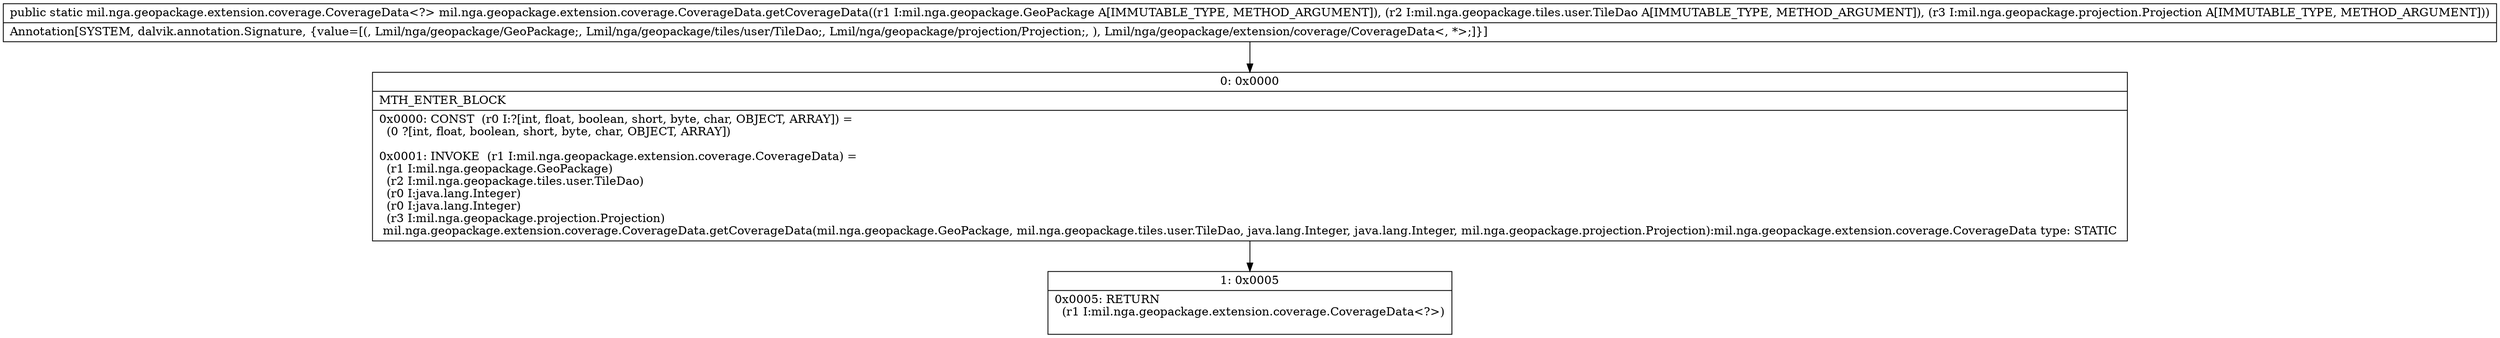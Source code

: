 digraph "CFG formil.nga.geopackage.extension.coverage.CoverageData.getCoverageData(Lmil\/nga\/geopackage\/GeoPackage;Lmil\/nga\/geopackage\/tiles\/user\/TileDao;Lmil\/nga\/geopackage\/projection\/Projection;)Lmil\/nga\/geopackage\/extension\/coverage\/CoverageData;" {
Node_0 [shape=record,label="{0\:\ 0x0000|MTH_ENTER_BLOCK\l|0x0000: CONST  (r0 I:?[int, float, boolean, short, byte, char, OBJECT, ARRAY]) = \l  (0 ?[int, float, boolean, short, byte, char, OBJECT, ARRAY])\l \l0x0001: INVOKE  (r1 I:mil.nga.geopackage.extension.coverage.CoverageData) = \l  (r1 I:mil.nga.geopackage.GeoPackage)\l  (r2 I:mil.nga.geopackage.tiles.user.TileDao)\l  (r0 I:java.lang.Integer)\l  (r0 I:java.lang.Integer)\l  (r3 I:mil.nga.geopackage.projection.Projection)\l mil.nga.geopackage.extension.coverage.CoverageData.getCoverageData(mil.nga.geopackage.GeoPackage, mil.nga.geopackage.tiles.user.TileDao, java.lang.Integer, java.lang.Integer, mil.nga.geopackage.projection.Projection):mil.nga.geopackage.extension.coverage.CoverageData type: STATIC \l}"];
Node_1 [shape=record,label="{1\:\ 0x0005|0x0005: RETURN  \l  (r1 I:mil.nga.geopackage.extension.coverage.CoverageData\<?\>)\l \l}"];
MethodNode[shape=record,label="{public static mil.nga.geopackage.extension.coverage.CoverageData\<?\> mil.nga.geopackage.extension.coverage.CoverageData.getCoverageData((r1 I:mil.nga.geopackage.GeoPackage A[IMMUTABLE_TYPE, METHOD_ARGUMENT]), (r2 I:mil.nga.geopackage.tiles.user.TileDao A[IMMUTABLE_TYPE, METHOD_ARGUMENT]), (r3 I:mil.nga.geopackage.projection.Projection A[IMMUTABLE_TYPE, METHOD_ARGUMENT]))  | Annotation[SYSTEM, dalvik.annotation.Signature, \{value=[(, Lmil\/nga\/geopackage\/GeoPackage;, Lmil\/nga\/geopackage\/tiles\/user\/TileDao;, Lmil\/nga\/geopackage\/projection\/Projection;, ), Lmil\/nga\/geopackage\/extension\/coverage\/CoverageData\<, *\>;]\}]\l}"];
MethodNode -> Node_0;
Node_0 -> Node_1;
}

